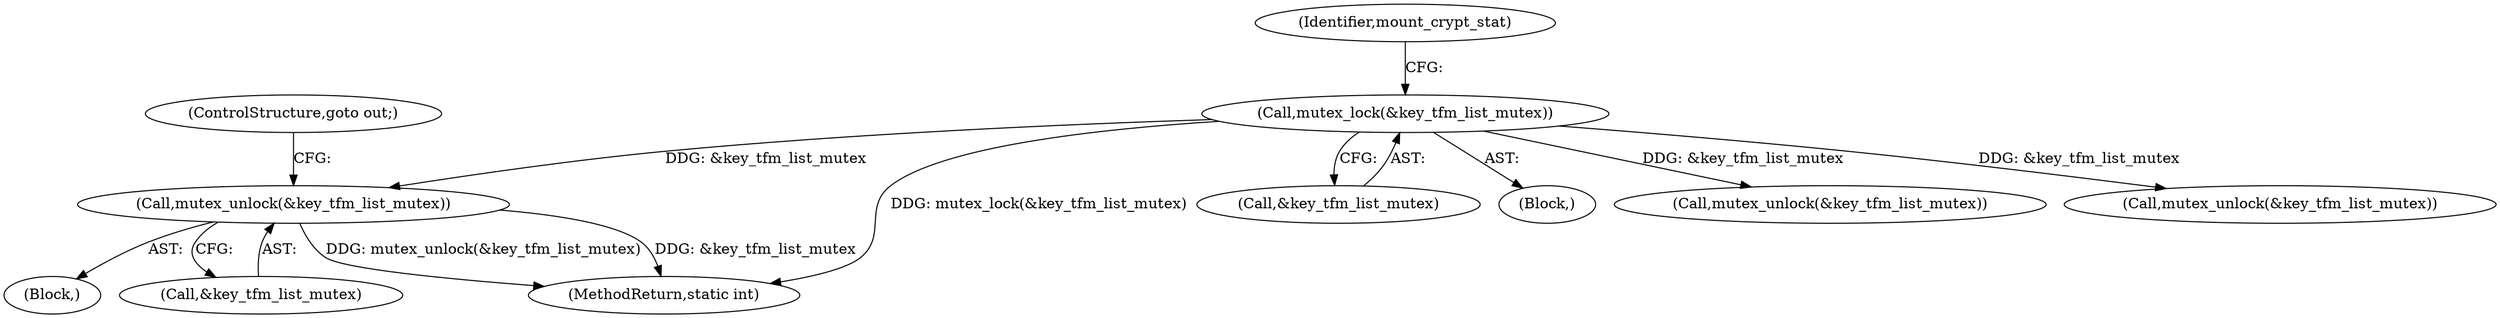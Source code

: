 digraph "0_linux_764355487ea220fdc2faf128d577d7f679b91f97_0@API" {
"1000509" [label="(Call,mutex_unlock(&key_tfm_list_mutex))"];
"1000481" [label="(Call,mutex_lock(&key_tfm_list_mutex))"];
"1000504" [label="(Block,)"];
"1000482" [label="(Call,&key_tfm_list_mutex)"];
"1000104" [label="(Block,)"];
"1000481" [label="(Call,mutex_lock(&key_tfm_list_mutex))"];
"1000548" [label="(Call,mutex_unlock(&key_tfm_list_mutex))"];
"1000509" [label="(Call,mutex_unlock(&key_tfm_list_mutex))"];
"1000512" [label="(ControlStructure,goto out;)"];
"1000544" [label="(Call,mutex_unlock(&key_tfm_list_mutex))"];
"1000510" [label="(Call,&key_tfm_list_mutex)"];
"1000560" [label="(MethodReturn,static int)"];
"1000488" [label="(Identifier,mount_crypt_stat)"];
"1000509" -> "1000504"  [label="AST: "];
"1000509" -> "1000510"  [label="CFG: "];
"1000510" -> "1000509"  [label="AST: "];
"1000512" -> "1000509"  [label="CFG: "];
"1000509" -> "1000560"  [label="DDG: mutex_unlock(&key_tfm_list_mutex)"];
"1000509" -> "1000560"  [label="DDG: &key_tfm_list_mutex"];
"1000481" -> "1000509"  [label="DDG: &key_tfm_list_mutex"];
"1000481" -> "1000104"  [label="AST: "];
"1000481" -> "1000482"  [label="CFG: "];
"1000482" -> "1000481"  [label="AST: "];
"1000488" -> "1000481"  [label="CFG: "];
"1000481" -> "1000560"  [label="DDG: mutex_lock(&key_tfm_list_mutex)"];
"1000481" -> "1000544"  [label="DDG: &key_tfm_list_mutex"];
"1000481" -> "1000548"  [label="DDG: &key_tfm_list_mutex"];
}

